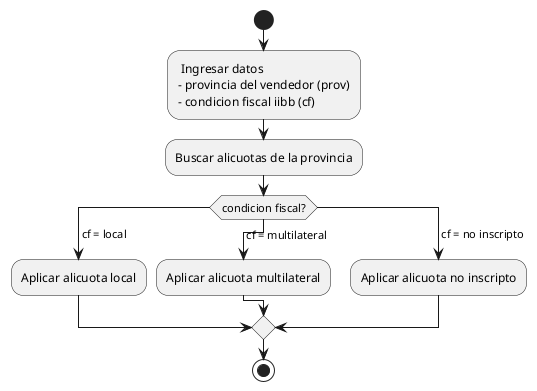 @startuml
start

: Ingresar datos 
- provincia del vendedor (prov)
- condicion fiscal iibb (cf);

:Buscar alicuotas de la provincia;

switch (condicion fiscal?)
case ( cf = local )
  :Aplicar alicuota local;
case ( cf = multilateral ) 
  :Aplicar alicuota multilateral;
case ( cf = no inscripto )
  :Aplicar alicuota no inscripto;
endswitch
stop
@enduml